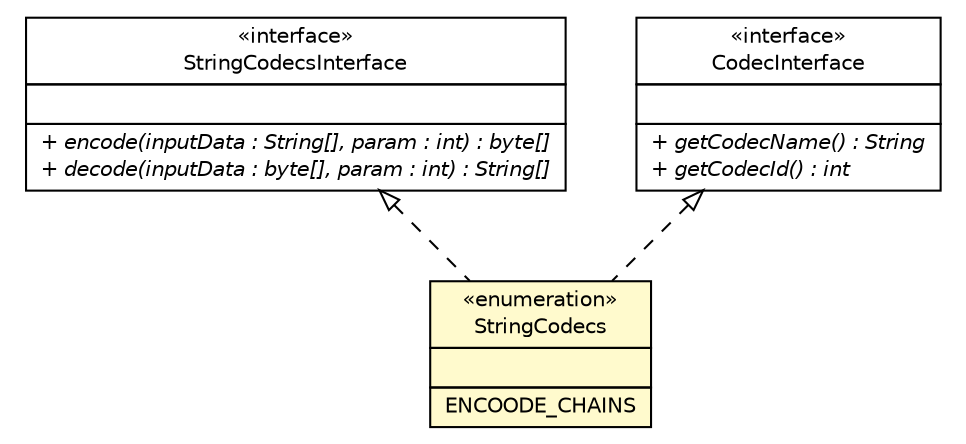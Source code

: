 #!/usr/local/bin/dot
#
# Class diagram 
# Generated by UMLGraph version R5_6 (http://www.umlgraph.org/)
#

digraph G {
	edge [fontname="Helvetica",fontsize=10,labelfontname="Helvetica",labelfontsize=10];
	node [fontname="Helvetica",fontsize=10,shape=plaintext];
	nodesep=0.25;
	ranksep=0.5;
	// org.rcsb.mmtf.codec.StringCodecsInterface
	c1278 [label=<<table title="org.rcsb.mmtf.codec.StringCodecsInterface" border="0" cellborder="1" cellspacing="0" cellpadding="2" port="p" href="./StringCodecsInterface.html">
		<tr><td><table border="0" cellspacing="0" cellpadding="1">
<tr><td align="center" balign="center"> &#171;interface&#187; </td></tr>
<tr><td align="center" balign="center"> StringCodecsInterface </td></tr>
		</table></td></tr>
		<tr><td><table border="0" cellspacing="0" cellpadding="1">
<tr><td align="left" balign="left">  </td></tr>
		</table></td></tr>
		<tr><td><table border="0" cellspacing="0" cellpadding="1">
<tr><td align="left" balign="left"><font face="Helvetica-Oblique" point-size="10.0"> + encode(inputData : String[], param : int) : byte[] </font></td></tr>
<tr><td align="left" balign="left"><font face="Helvetica-Oblique" point-size="10.0"> + decode(inputData : byte[], param : int) : String[] </font></td></tr>
		</table></td></tr>
		</table>>, URL="./StringCodecsInterface.html", fontname="Helvetica", fontcolor="black", fontsize=10.0];
	// org.rcsb.mmtf.codec.StringCodecs
	c1279 [label=<<table title="org.rcsb.mmtf.codec.StringCodecs" border="0" cellborder="1" cellspacing="0" cellpadding="2" port="p" bgcolor="lemonChiffon" href="./StringCodecs.html">
		<tr><td><table border="0" cellspacing="0" cellpadding="1">
<tr><td align="center" balign="center"> &#171;enumeration&#187; </td></tr>
<tr><td align="center" balign="center"> StringCodecs </td></tr>
		</table></td></tr>
		<tr><td><table border="0" cellspacing="0" cellpadding="1">
<tr><td align="left" balign="left">  </td></tr>
		</table></td></tr>
		<tr><td><table border="0" cellspacing="0" cellpadding="1">
<tr><td align="left" balign="left"> ENCOODE_CHAINS </td></tr>
		</table></td></tr>
		</table>>, URL="./StringCodecs.html", fontname="Helvetica", fontcolor="black", fontsize=10.0];
	// org.rcsb.mmtf.codec.CodecInterface
	c1285 [label=<<table title="org.rcsb.mmtf.codec.CodecInterface" border="0" cellborder="1" cellspacing="0" cellpadding="2" port="p" href="./CodecInterface.html">
		<tr><td><table border="0" cellspacing="0" cellpadding="1">
<tr><td align="center" balign="center"> &#171;interface&#187; </td></tr>
<tr><td align="center" balign="center"> CodecInterface </td></tr>
		</table></td></tr>
		<tr><td><table border="0" cellspacing="0" cellpadding="1">
<tr><td align="left" balign="left">  </td></tr>
		</table></td></tr>
		<tr><td><table border="0" cellspacing="0" cellpadding="1">
<tr><td align="left" balign="left"><font face="Helvetica-Oblique" point-size="10.0"> + getCodecName() : String </font></td></tr>
<tr><td align="left" balign="left"><font face="Helvetica-Oblique" point-size="10.0"> + getCodecId() : int </font></td></tr>
		</table></td></tr>
		</table>>, URL="./CodecInterface.html", fontname="Helvetica", fontcolor="black", fontsize=10.0];
	//org.rcsb.mmtf.codec.StringCodecs implements org.rcsb.mmtf.codec.StringCodecsInterface
	c1278:p -> c1279:p [dir=back,arrowtail=empty,style=dashed];
	//org.rcsb.mmtf.codec.StringCodecs implements org.rcsb.mmtf.codec.CodecInterface
	c1285:p -> c1279:p [dir=back,arrowtail=empty,style=dashed];
}

